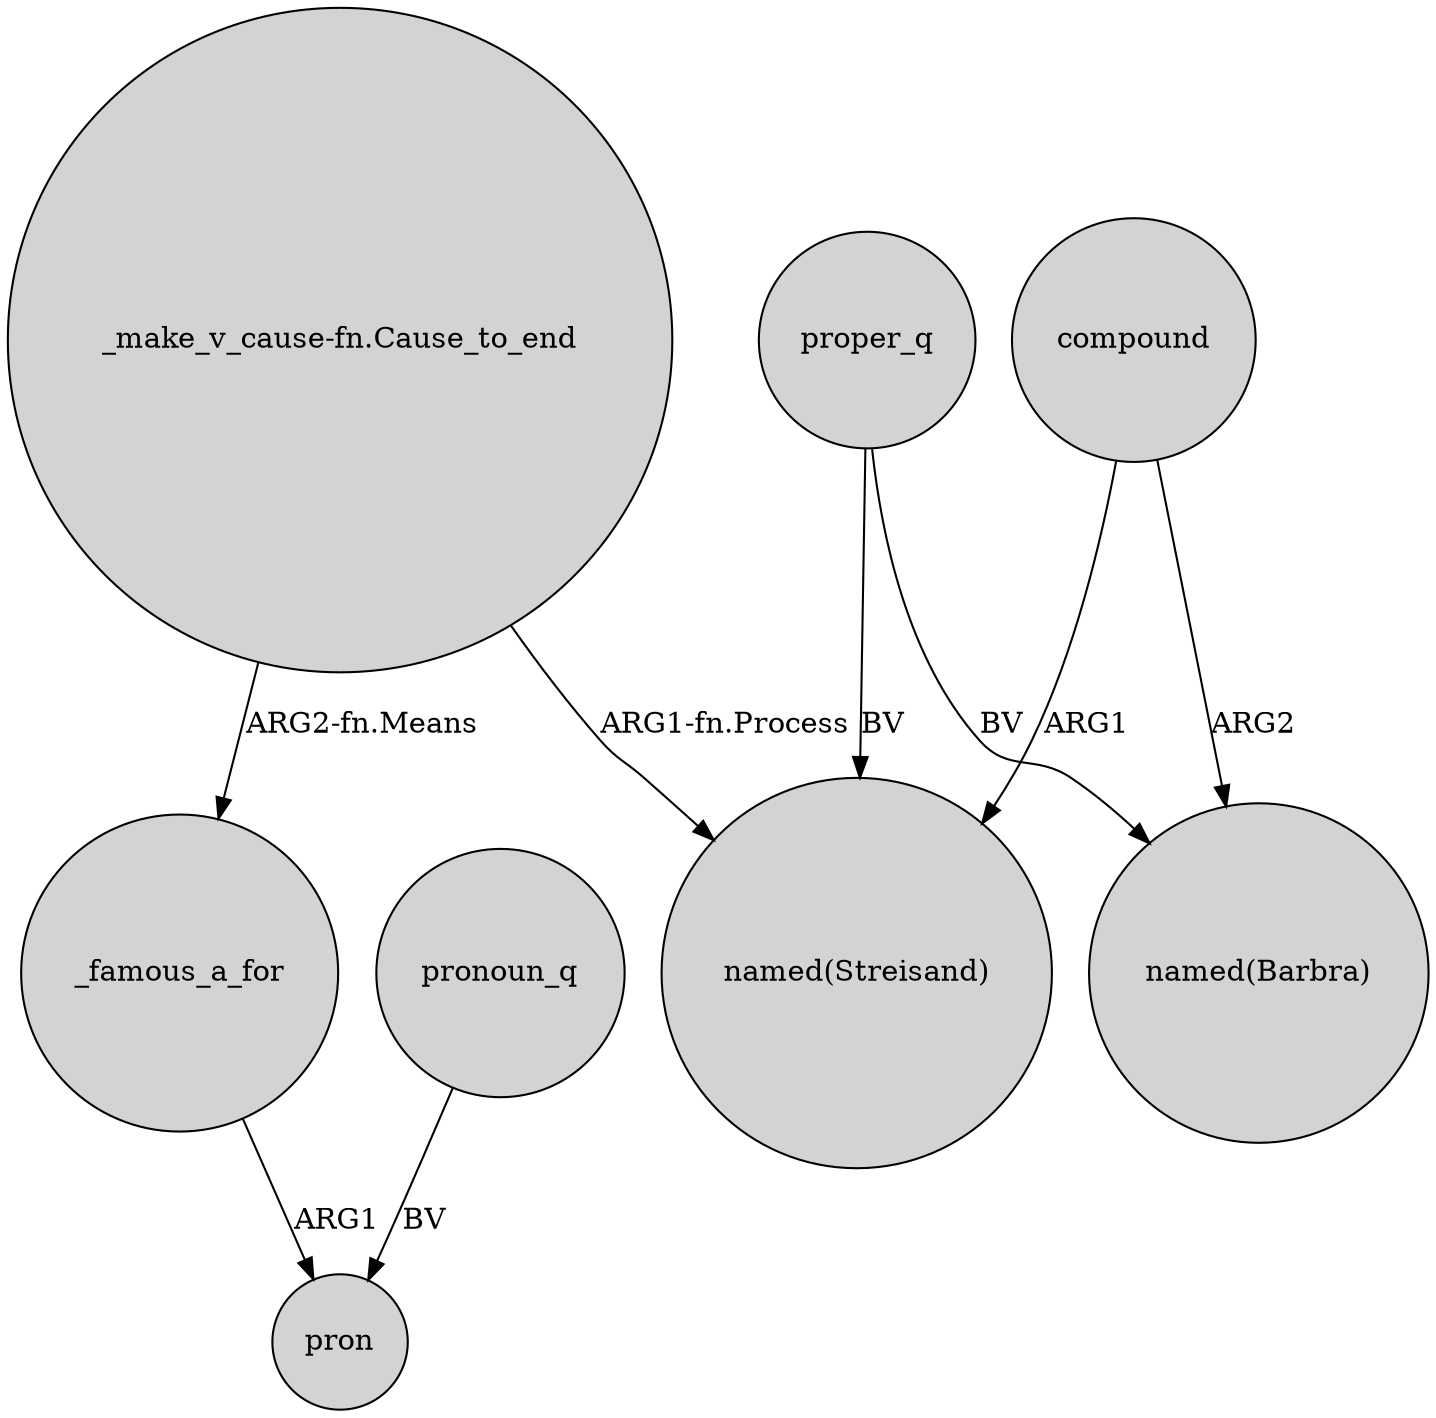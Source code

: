 digraph {
	node [shape=circle style=filled]
	"_make_v_cause-fn.Cause_to_end" -> _famous_a_for [label="ARG2-fn.Means"]
	_famous_a_for -> pron [label=ARG1]
	compound -> "named(Barbra)" [label=ARG2]
	"_make_v_cause-fn.Cause_to_end" -> "named(Streisand)" [label="ARG1-fn.Process"]
	proper_q -> "named(Streisand)" [label=BV]
	pronoun_q -> pron [label=BV]
	compound -> "named(Streisand)" [label=ARG1]
	proper_q -> "named(Barbra)" [label=BV]
}
